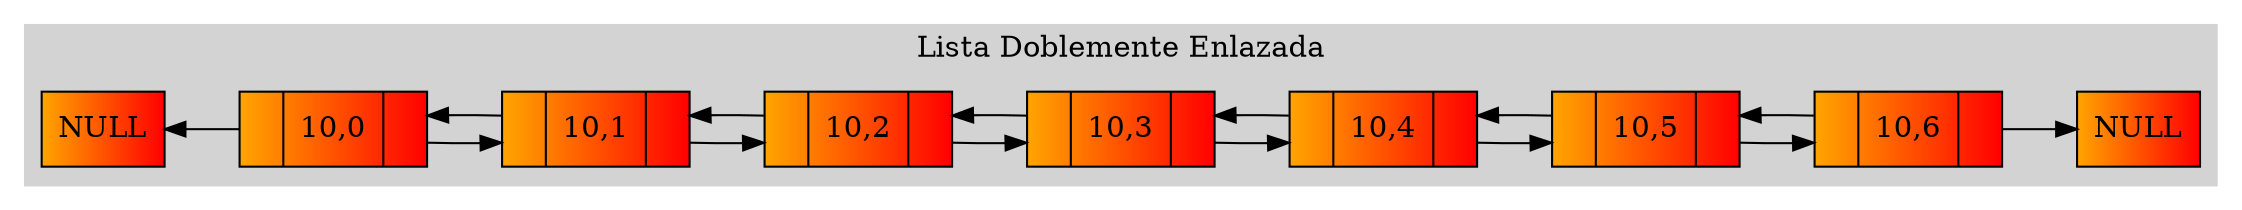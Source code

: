 digraph{
rankdir=LR;
subgraph cluster_0{
style=filled;
color = lightgrey;
node[shape=record];
NodoPN[label="NULL"style = filled, fillcolor = "orange:red"];
Nodo10C0[label="{ |10,0| }"style = filled, fillcolor = "orange:red"];
Nodo10C1[label="{ |10,1| }"style = filled, fillcolor = "orange:red"];
Nodo10C2[label="{ |10,2| }"style = filled, fillcolor = "orange:red"];
Nodo10C3[label="{ |10,3| }"style = filled, fillcolor = "orange:red"];
Nodo10C4[label="{ |10,4| }"style = filled, fillcolor = "orange:red"];
Nodo10C5[label="{ |10,5| }"style = filled, fillcolor = "orange:red"];
Nodo10C6[label="{ |10,6| }"style = filled, fillcolor = "orange:red"];
NodoUN[label="NULL"style = filled, fillcolor = "orange:red"];
NodoPN->Nodo10C0[dir=back];
Nodo10C0->Nodo10C1;
Nodo10C1->Nodo10C0;
Nodo10C1->Nodo10C2;
Nodo10C2->Nodo10C1;
Nodo10C2->Nodo10C3;
Nodo10C3->Nodo10C2;
Nodo10C3->Nodo10C4;
Nodo10C4->Nodo10C3;
Nodo10C4->Nodo10C5;
Nodo10C5->Nodo10C4;
Nodo10C5->Nodo10C6;
Nodo10C6->Nodo10C5;
Nodo10C6->NodoUN;
label = "Lista Doblemente Enlazada";
}
}
